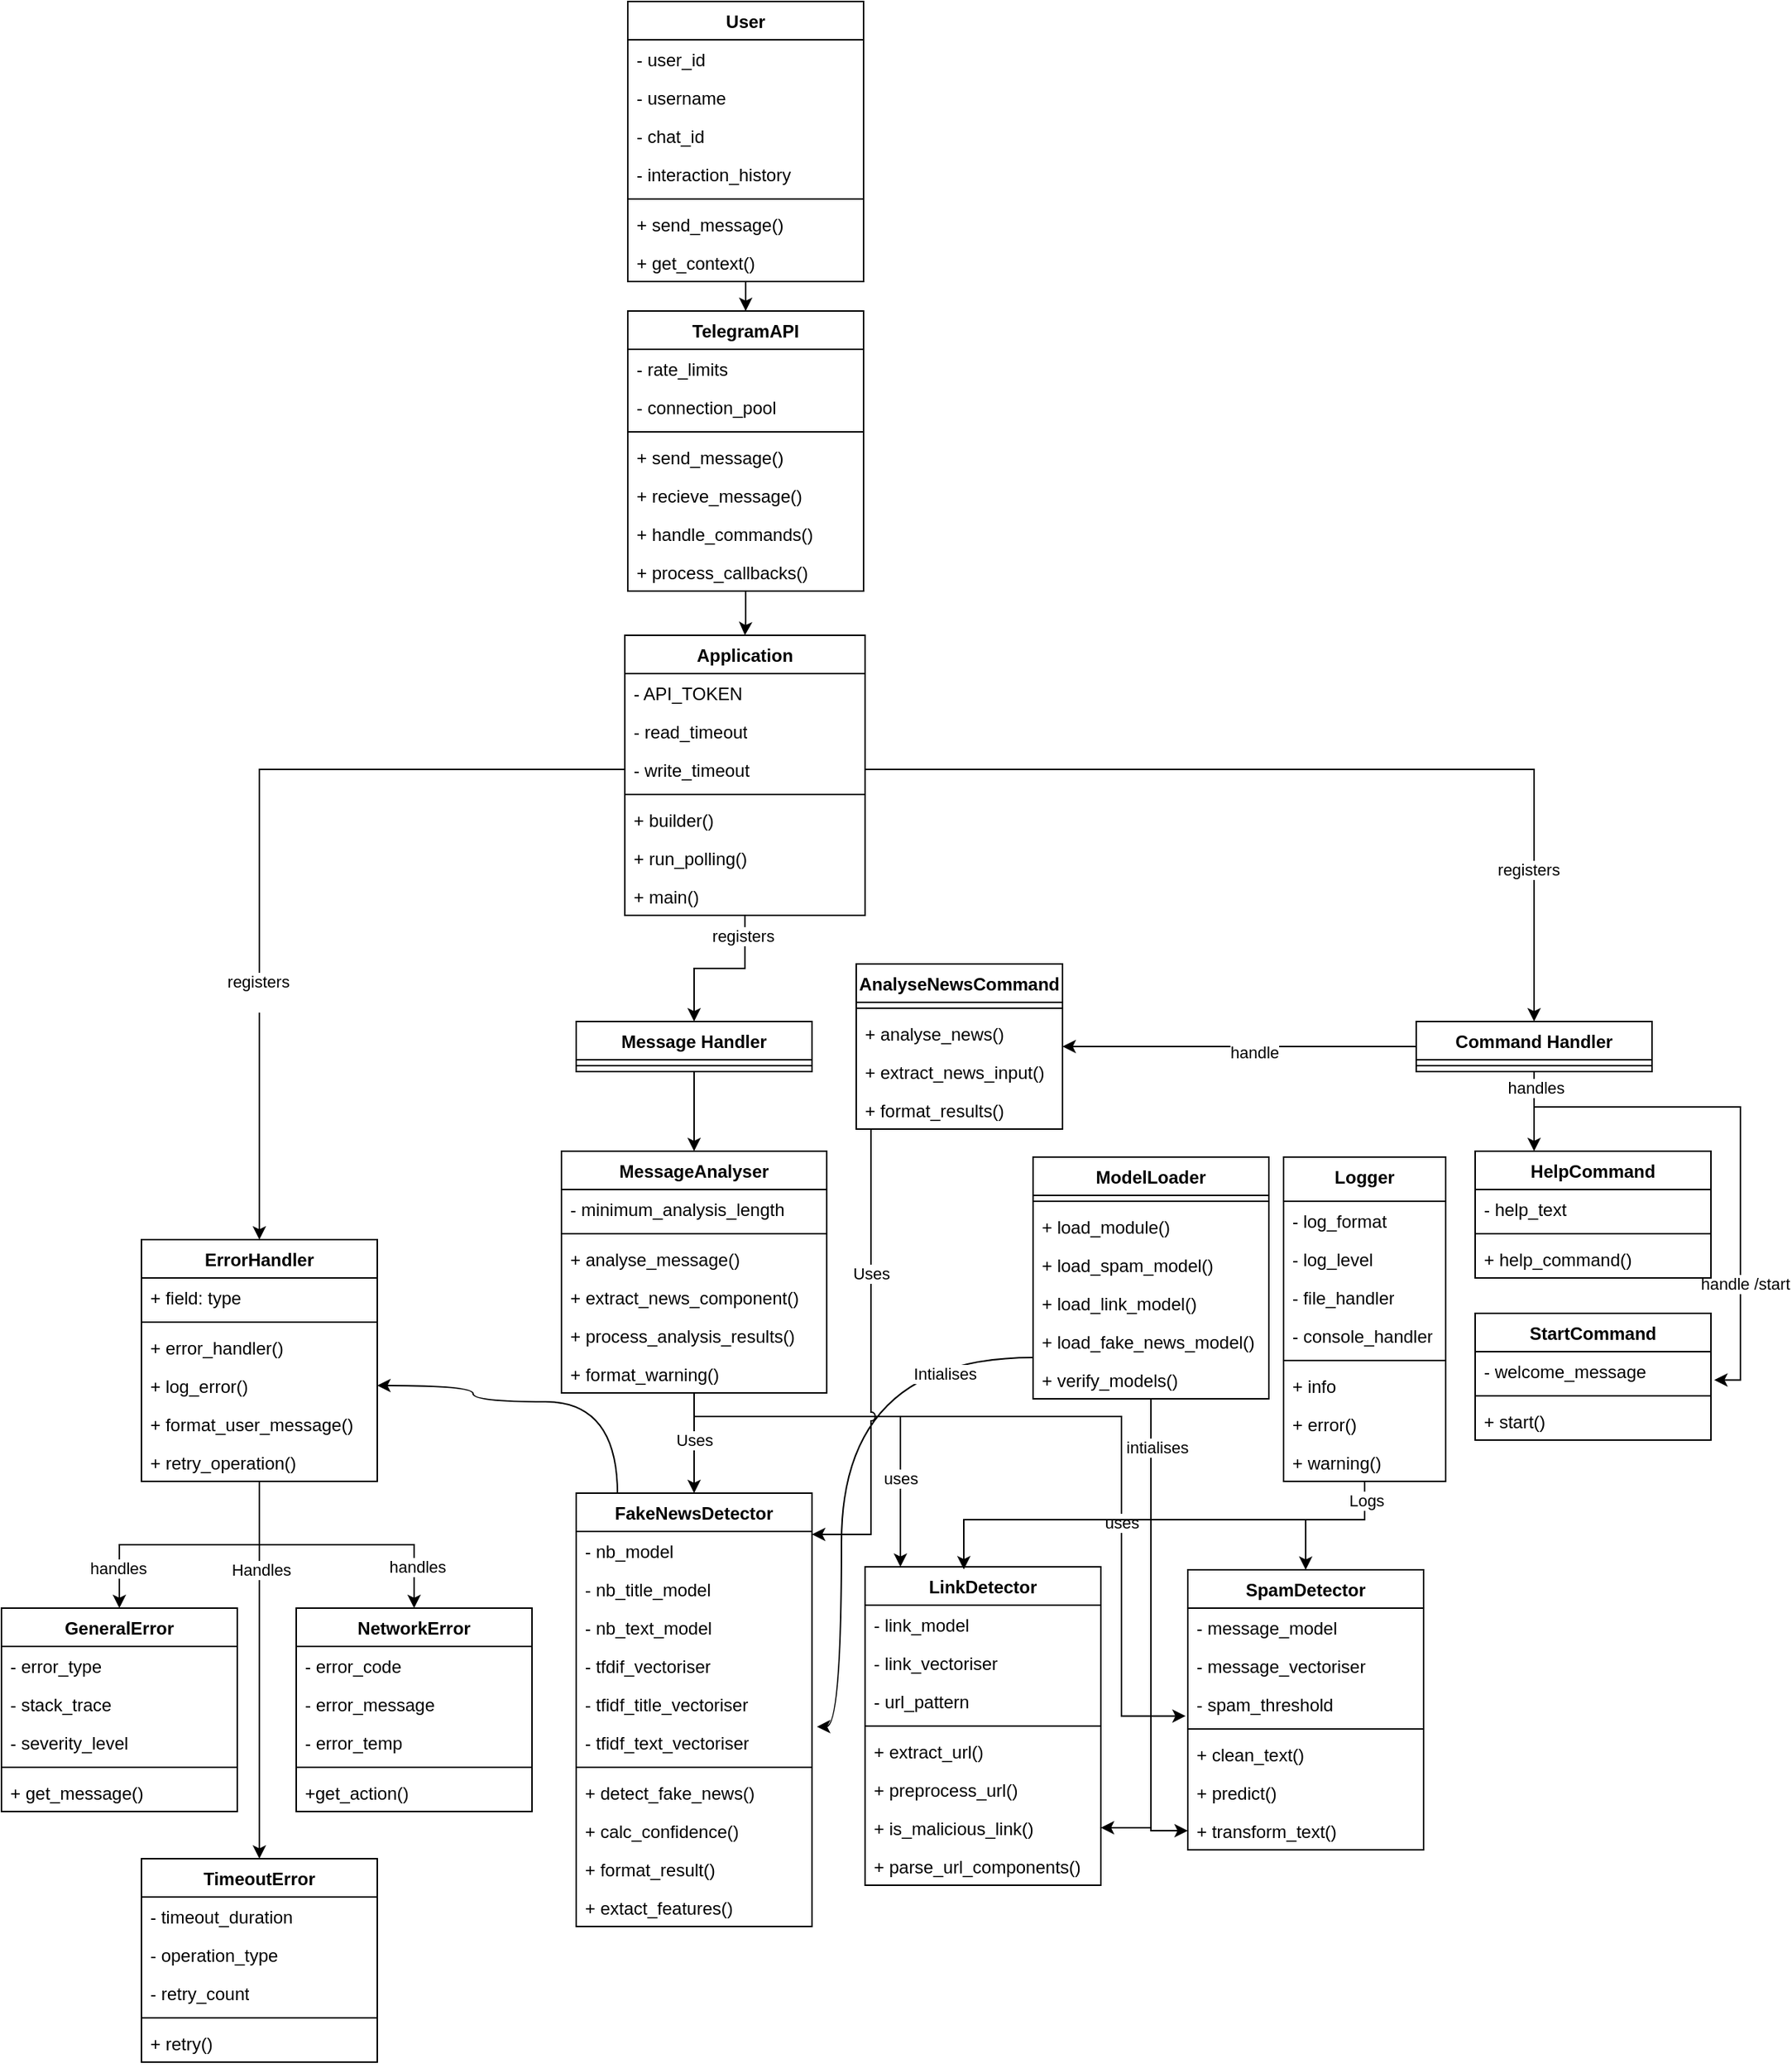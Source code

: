 <mxfile version="26.1.3">
  <diagram name="Page-1" id="osBgM3Fk8WmPxlj_4MqH">
    <mxGraphModel dx="1150" dy="4291" grid="1" gridSize="10" guides="1" tooltips="1" connect="1" arrows="1" fold="1" page="1" pageScale="1" pageWidth="850" pageHeight="1100" math="0" shadow="0">
      <root>
        <mxCell id="0" />
        <mxCell id="1" parent="0" />
        <mxCell id="eSQlUFnSGpez8h2_SLIj-147" style="edgeStyle=orthogonalEdgeStyle;rounded=0;orthogonalLoop=1;jettySize=auto;html=1;entryX=0.5;entryY=0;entryDx=0;entryDy=0;" parent="1" source="eSQlUFnSGpez8h2_SLIj-2" target="eSQlUFnSGpez8h2_SLIj-16" edge="1">
          <mxGeometry relative="1" as="geometry" />
        </mxCell>
        <mxCell id="eSQlUFnSGpez8h2_SLIj-2" value="User" style="swimlane;fontStyle=1;align=center;verticalAlign=top;childLayout=stackLayout;horizontal=1;startSize=26;horizontalStack=0;resizeParent=1;resizeParentMax=0;resizeLast=0;collapsible=1;marginBottom=0;whiteSpace=wrap;html=1;" parent="1" vertex="1">
          <mxGeometry x="1665" y="-380" width="160" height="190" as="geometry">
            <mxRectangle x="1710" y="-380" width="70" height="30" as="alternateBounds" />
          </mxGeometry>
        </mxCell>
        <mxCell id="eSQlUFnSGpez8h2_SLIj-6" value="&lt;div&gt;- user_id&lt;/div&gt;&lt;div&gt;&lt;br&gt;&lt;/div&gt;" style="text;strokeColor=none;fillColor=none;align=left;verticalAlign=top;spacingLeft=4;spacingRight=4;overflow=hidden;rotatable=0;points=[[0,0.5],[1,0.5]];portConstraint=eastwest;whiteSpace=wrap;html=1;" parent="eSQlUFnSGpez8h2_SLIj-2" vertex="1">
          <mxGeometry y="26" width="160" height="26" as="geometry" />
        </mxCell>
        <mxCell id="eSQlUFnSGpez8h2_SLIj-3" value="&lt;div&gt;- username&lt;/div&gt;&lt;div&gt;&lt;br&gt;&lt;/div&gt;" style="text;strokeColor=none;fillColor=none;align=left;verticalAlign=top;spacingLeft=4;spacingRight=4;overflow=hidden;rotatable=0;points=[[0,0.5],[1,0.5]];portConstraint=eastwest;whiteSpace=wrap;html=1;" parent="eSQlUFnSGpez8h2_SLIj-2" vertex="1">
          <mxGeometry y="52" width="160" height="26" as="geometry" />
        </mxCell>
        <mxCell id="eSQlUFnSGpez8h2_SLIj-15" value="- chat_id" style="text;strokeColor=none;fillColor=none;align=left;verticalAlign=top;spacingLeft=4;spacingRight=4;overflow=hidden;rotatable=0;points=[[0,0.5],[1,0.5]];portConstraint=eastwest;whiteSpace=wrap;html=1;" parent="eSQlUFnSGpez8h2_SLIj-2" vertex="1">
          <mxGeometry y="78" width="160" height="26" as="geometry" />
        </mxCell>
        <mxCell id="eSQlUFnSGpez8h2_SLIj-5" value="- interaction_history" style="text;strokeColor=none;fillColor=none;align=left;verticalAlign=top;spacingLeft=4;spacingRight=4;overflow=hidden;rotatable=0;points=[[0,0.5],[1,0.5]];portConstraint=eastwest;whiteSpace=wrap;html=1;" parent="eSQlUFnSGpez8h2_SLIj-2" vertex="1">
          <mxGeometry y="104" width="160" height="26" as="geometry" />
        </mxCell>
        <mxCell id="eSQlUFnSGpez8h2_SLIj-4" value="" style="line;strokeWidth=1;fillColor=none;align=left;verticalAlign=middle;spacingTop=-1;spacingLeft=3;spacingRight=3;rotatable=0;labelPosition=right;points=[];portConstraint=eastwest;strokeColor=inherit;" parent="eSQlUFnSGpez8h2_SLIj-2" vertex="1">
          <mxGeometry y="130" width="160" height="8" as="geometry" />
        </mxCell>
        <mxCell id="eSQlUFnSGpez8h2_SLIj-7" value="+ send_message()" style="text;strokeColor=none;fillColor=none;align=left;verticalAlign=top;spacingLeft=4;spacingRight=4;overflow=hidden;rotatable=0;points=[[0,0.5],[1,0.5]];portConstraint=eastwest;whiteSpace=wrap;html=1;" parent="eSQlUFnSGpez8h2_SLIj-2" vertex="1">
          <mxGeometry y="138" width="160" height="26" as="geometry" />
        </mxCell>
        <mxCell id="eSQlUFnSGpez8h2_SLIj-14" value="+ get_context()" style="text;strokeColor=none;fillColor=none;align=left;verticalAlign=top;spacingLeft=4;spacingRight=4;overflow=hidden;rotatable=0;points=[[0,0.5],[1,0.5]];portConstraint=eastwest;whiteSpace=wrap;html=1;" parent="eSQlUFnSGpez8h2_SLIj-2" vertex="1">
          <mxGeometry y="164" width="160" height="26" as="geometry" />
        </mxCell>
        <mxCell id="eSQlUFnSGpez8h2_SLIj-16" value="TelegramAPI" style="swimlane;fontStyle=1;align=center;verticalAlign=top;childLayout=stackLayout;horizontal=1;startSize=26;horizontalStack=0;resizeParent=1;resizeParentMax=0;resizeLast=0;collapsible=1;marginBottom=0;whiteSpace=wrap;html=1;" parent="1" vertex="1">
          <mxGeometry x="1665" y="-170" width="160" height="190" as="geometry">
            <mxRectangle x="1690" y="-80" width="110" height="30" as="alternateBounds" />
          </mxGeometry>
        </mxCell>
        <mxCell id="eSQlUFnSGpez8h2_SLIj-17" value="&lt;div&gt;- rate_limits&lt;/div&gt;&lt;div&gt;&lt;br&gt;&lt;/div&gt;" style="text;strokeColor=none;fillColor=none;align=left;verticalAlign=top;spacingLeft=4;spacingRight=4;overflow=hidden;rotatable=0;points=[[0,0.5],[1,0.5]];portConstraint=eastwest;whiteSpace=wrap;html=1;" parent="eSQlUFnSGpez8h2_SLIj-16" vertex="1">
          <mxGeometry y="26" width="160" height="26" as="geometry" />
        </mxCell>
        <mxCell id="eSQlUFnSGpez8h2_SLIj-20" value="- connection_pool" style="text;strokeColor=none;fillColor=none;align=left;verticalAlign=top;spacingLeft=4;spacingRight=4;overflow=hidden;rotatable=0;points=[[0,0.5],[1,0.5]];portConstraint=eastwest;whiteSpace=wrap;html=1;" parent="eSQlUFnSGpez8h2_SLIj-16" vertex="1">
          <mxGeometry y="52" width="160" height="26" as="geometry" />
        </mxCell>
        <mxCell id="eSQlUFnSGpez8h2_SLIj-18" value="" style="line;strokeWidth=1;fillColor=none;align=left;verticalAlign=middle;spacingTop=-1;spacingLeft=3;spacingRight=3;rotatable=0;labelPosition=right;points=[];portConstraint=eastwest;strokeColor=inherit;" parent="eSQlUFnSGpez8h2_SLIj-16" vertex="1">
          <mxGeometry y="78" width="160" height="8" as="geometry" />
        </mxCell>
        <mxCell id="eSQlUFnSGpez8h2_SLIj-19" value="+ send_message()" style="text;strokeColor=none;fillColor=none;align=left;verticalAlign=top;spacingLeft=4;spacingRight=4;overflow=hidden;rotatable=0;points=[[0,0.5],[1,0.5]];portConstraint=eastwest;whiteSpace=wrap;html=1;" parent="eSQlUFnSGpez8h2_SLIj-16" vertex="1">
          <mxGeometry y="86" width="160" height="26" as="geometry" />
        </mxCell>
        <mxCell id="eSQlUFnSGpez8h2_SLIj-22" value="+ recieve_message()" style="text;strokeColor=none;fillColor=none;align=left;verticalAlign=top;spacingLeft=4;spacingRight=4;overflow=hidden;rotatable=0;points=[[0,0.5],[1,0.5]];portConstraint=eastwest;whiteSpace=wrap;html=1;" parent="eSQlUFnSGpez8h2_SLIj-16" vertex="1">
          <mxGeometry y="112" width="160" height="26" as="geometry" />
        </mxCell>
        <mxCell id="eSQlUFnSGpez8h2_SLIj-23" value="+ handle_commands()" style="text;strokeColor=none;fillColor=none;align=left;verticalAlign=top;spacingLeft=4;spacingRight=4;overflow=hidden;rotatable=0;points=[[0,0.5],[1,0.5]];portConstraint=eastwest;whiteSpace=wrap;html=1;" parent="eSQlUFnSGpez8h2_SLIj-16" vertex="1">
          <mxGeometry y="138" width="160" height="26" as="geometry" />
        </mxCell>
        <mxCell id="eSQlUFnSGpez8h2_SLIj-24" value="&lt;div&gt;+ process_callbacks()&lt;/div&gt;&lt;div&gt;&lt;br&gt;&lt;/div&gt;" style="text;strokeColor=none;fillColor=none;align=left;verticalAlign=top;spacingLeft=4;spacingRight=4;overflow=hidden;rotatable=0;points=[[0,0.5],[1,0.5]];portConstraint=eastwest;whiteSpace=wrap;html=1;" parent="eSQlUFnSGpez8h2_SLIj-16" vertex="1">
          <mxGeometry y="164" width="160" height="26" as="geometry" />
        </mxCell>
        <mxCell id="j5R14EttCsQZe9CHdsFt-3" style="edgeStyle=orthogonalEdgeStyle;rounded=0;orthogonalLoop=1;jettySize=auto;html=1;entryX=0.5;entryY=0;entryDx=0;entryDy=0;" edge="1" parent="1" source="eSQlUFnSGpez8h2_SLIj-26" target="eSQlUFnSGpez8h2_SLIj-36">
          <mxGeometry relative="1" as="geometry" />
        </mxCell>
        <mxCell id="j5R14EttCsQZe9CHdsFt-51" value="&lt;div&gt;registers&lt;/div&gt;" style="edgeLabel;html=1;align=center;verticalAlign=middle;resizable=0;points=[];" vertex="1" connectable="0" parent="j5R14EttCsQZe9CHdsFt-3">
          <mxGeometry x="-0.747" y="-2" relative="1" as="geometry">
            <mxPoint as="offset" />
          </mxGeometry>
        </mxCell>
        <mxCell id="eSQlUFnSGpez8h2_SLIj-26" value="Application" style="swimlane;fontStyle=1;align=center;verticalAlign=top;childLayout=stackLayout;horizontal=1;startSize=26;horizontalStack=0;resizeParent=1;resizeParentMax=0;resizeLast=0;collapsible=1;marginBottom=0;whiteSpace=wrap;html=1;" parent="1" vertex="1">
          <mxGeometry x="1663" y="50" width="163" height="190" as="geometry">
            <mxRectangle x="1700" y="30" width="100" height="30" as="alternateBounds" />
          </mxGeometry>
        </mxCell>
        <mxCell id="eSQlUFnSGpez8h2_SLIj-27" value="- API_TOKEN" style="text;strokeColor=none;fillColor=none;align=left;verticalAlign=top;spacingLeft=4;spacingRight=4;overflow=hidden;rotatable=0;points=[[0,0.5],[1,0.5]];portConstraint=eastwest;whiteSpace=wrap;html=1;" parent="eSQlUFnSGpez8h2_SLIj-26" vertex="1">
          <mxGeometry y="26" width="163" height="26" as="geometry" />
        </mxCell>
        <mxCell id="eSQlUFnSGpez8h2_SLIj-35" value="- read_timeout" style="text;strokeColor=none;fillColor=none;align=left;verticalAlign=top;spacingLeft=4;spacingRight=4;overflow=hidden;rotatable=0;points=[[0,0.5],[1,0.5]];portConstraint=eastwest;whiteSpace=wrap;html=1;" parent="eSQlUFnSGpez8h2_SLIj-26" vertex="1">
          <mxGeometry y="52" width="163" height="26" as="geometry" />
        </mxCell>
        <mxCell id="eSQlUFnSGpez8h2_SLIj-34" value="- write_timeout" style="text;strokeColor=none;fillColor=none;align=left;verticalAlign=top;spacingLeft=4;spacingRight=4;overflow=hidden;rotatable=0;points=[[0,0.5],[1,0.5]];portConstraint=eastwest;whiteSpace=wrap;html=1;" parent="eSQlUFnSGpez8h2_SLIj-26" vertex="1">
          <mxGeometry y="78" width="163" height="26" as="geometry" />
        </mxCell>
        <mxCell id="eSQlUFnSGpez8h2_SLIj-28" value="" style="line;strokeWidth=1;fillColor=none;align=left;verticalAlign=middle;spacingTop=-1;spacingLeft=3;spacingRight=3;rotatable=0;labelPosition=right;points=[];portConstraint=eastwest;strokeColor=inherit;" parent="eSQlUFnSGpez8h2_SLIj-26" vertex="1">
          <mxGeometry y="104" width="163" height="8" as="geometry" />
        </mxCell>
        <mxCell id="eSQlUFnSGpez8h2_SLIj-29" value="+ builder()" style="text;strokeColor=none;fillColor=none;align=left;verticalAlign=top;spacingLeft=4;spacingRight=4;overflow=hidden;rotatable=0;points=[[0,0.5],[1,0.5]];portConstraint=eastwest;whiteSpace=wrap;html=1;" parent="eSQlUFnSGpez8h2_SLIj-26" vertex="1">
          <mxGeometry y="112" width="163" height="26" as="geometry" />
        </mxCell>
        <mxCell id="eSQlUFnSGpez8h2_SLIj-30" value="+ run_polling()" style="text;strokeColor=none;fillColor=none;align=left;verticalAlign=top;spacingLeft=4;spacingRight=4;overflow=hidden;rotatable=0;points=[[0,0.5],[1,0.5]];portConstraint=eastwest;whiteSpace=wrap;html=1;" parent="eSQlUFnSGpez8h2_SLIj-26" vertex="1">
          <mxGeometry y="138" width="163" height="26" as="geometry" />
        </mxCell>
        <mxCell id="eSQlUFnSGpez8h2_SLIj-33" value="+ main()" style="text;strokeColor=none;fillColor=none;align=left;verticalAlign=top;spacingLeft=4;spacingRight=4;overflow=hidden;rotatable=0;points=[[0,0.5],[1,0.5]];portConstraint=eastwest;whiteSpace=wrap;html=1;" parent="eSQlUFnSGpez8h2_SLIj-26" vertex="1">
          <mxGeometry y="164" width="163" height="26" as="geometry" />
        </mxCell>
        <mxCell id="j5R14EttCsQZe9CHdsFt-9" style="edgeStyle=orthogonalEdgeStyle;rounded=0;orthogonalLoop=1;jettySize=auto;html=1;entryX=0.5;entryY=0;entryDx=0;entryDy=0;" edge="1" parent="1" source="eSQlUFnSGpez8h2_SLIj-36" target="eSQlUFnSGpez8h2_SLIj-42">
          <mxGeometry relative="1" as="geometry" />
        </mxCell>
        <mxCell id="eSQlUFnSGpez8h2_SLIj-36" value="Message Handler" style="swimlane;fontStyle=1;align=center;verticalAlign=top;childLayout=stackLayout;horizontal=1;startSize=26;horizontalStack=0;resizeParent=1;resizeParentMax=0;resizeLast=0;collapsible=1;marginBottom=0;whiteSpace=wrap;html=1;" parent="1" vertex="1">
          <mxGeometry x="1630" y="312" width="160" height="34" as="geometry" />
        </mxCell>
        <mxCell id="eSQlUFnSGpez8h2_SLIj-38" value="" style="line;strokeWidth=1;fillColor=none;align=left;verticalAlign=middle;spacingTop=-1;spacingLeft=3;spacingRight=3;rotatable=0;labelPosition=right;points=[];portConstraint=eastwest;strokeColor=inherit;" parent="eSQlUFnSGpez8h2_SLIj-36" vertex="1">
          <mxGeometry y="26" width="160" height="8" as="geometry" />
        </mxCell>
        <mxCell id="j5R14EttCsQZe9CHdsFt-11" style="edgeStyle=orthogonalEdgeStyle;rounded=0;orthogonalLoop=1;jettySize=auto;html=1;" edge="1" parent="1" source="eSQlUFnSGpez8h2_SLIj-40" target="eSQlUFnSGpez8h2_SLIj-55">
          <mxGeometry relative="1" as="geometry">
            <Array as="points">
              <mxPoint x="2280" y="390" />
              <mxPoint x="2280" y="390" />
            </Array>
          </mxGeometry>
        </mxCell>
        <mxCell id="j5R14EttCsQZe9CHdsFt-12" style="edgeStyle=orthogonalEdgeStyle;rounded=0;orthogonalLoop=1;jettySize=auto;html=1;entryX=1.014;entryY=0.738;entryDx=0;entryDy=0;entryPerimeter=0;" edge="1" parent="1" source="eSQlUFnSGpez8h2_SLIj-40" target="eSQlUFnSGpez8h2_SLIj-78">
          <mxGeometry relative="1" as="geometry">
            <Array as="points">
              <mxPoint x="2280" y="370" />
              <mxPoint x="2420" y="370" />
              <mxPoint x="2420" y="555" />
            </Array>
          </mxGeometry>
        </mxCell>
        <mxCell id="j5R14EttCsQZe9CHdsFt-56" value="handle /start" style="edgeLabel;html=1;align=center;verticalAlign=middle;resizable=0;points=[];" vertex="1" connectable="0" parent="j5R14EttCsQZe9CHdsFt-12">
          <mxGeometry x="0.547" y="3" relative="1" as="geometry">
            <mxPoint as="offset" />
          </mxGeometry>
        </mxCell>
        <mxCell id="j5R14EttCsQZe9CHdsFt-60" value="handles" style="edgeLabel;html=1;align=center;verticalAlign=middle;resizable=0;points=[];" vertex="1" connectable="0" parent="j5R14EttCsQZe9CHdsFt-12">
          <mxGeometry x="-0.944" y="1" relative="1" as="geometry">
            <mxPoint as="offset" />
          </mxGeometry>
        </mxCell>
        <mxCell id="j5R14EttCsQZe9CHdsFt-24" style="edgeStyle=orthogonalEdgeStyle;rounded=0;orthogonalLoop=1;jettySize=auto;html=1;entryX=1;entryY=0.5;entryDx=0;entryDy=0;" edge="1" parent="1" source="eSQlUFnSGpez8h2_SLIj-40" target="eSQlUFnSGpez8h2_SLIj-49">
          <mxGeometry relative="1" as="geometry" />
        </mxCell>
        <mxCell id="j5R14EttCsQZe9CHdsFt-54" value="handle" style="edgeLabel;html=1;align=center;verticalAlign=middle;resizable=0;points=[];" vertex="1" connectable="0" parent="j5R14EttCsQZe9CHdsFt-24">
          <mxGeometry x="-0.082" y="4" relative="1" as="geometry">
            <mxPoint as="offset" />
          </mxGeometry>
        </mxCell>
        <mxCell id="eSQlUFnSGpez8h2_SLIj-40" value="Command Handler" style="swimlane;fontStyle=1;align=center;verticalAlign=top;childLayout=stackLayout;horizontal=1;startSize=26;horizontalStack=0;resizeParent=1;resizeParentMax=0;resizeLast=0;collapsible=1;marginBottom=0;whiteSpace=wrap;html=1;" parent="1" vertex="1">
          <mxGeometry x="2200" y="312" width="160" height="34" as="geometry" />
        </mxCell>
        <mxCell id="eSQlUFnSGpez8h2_SLIj-41" value="" style="line;strokeWidth=1;fillColor=none;align=left;verticalAlign=middle;spacingTop=-1;spacingLeft=3;spacingRight=3;rotatable=0;labelPosition=right;points=[];portConstraint=eastwest;strokeColor=inherit;" parent="eSQlUFnSGpez8h2_SLIj-40" vertex="1">
          <mxGeometry y="26" width="160" height="8" as="geometry" />
        </mxCell>
        <mxCell id="j5R14EttCsQZe9CHdsFt-27" style="edgeStyle=orthogonalEdgeStyle;rounded=0;orthogonalLoop=1;jettySize=auto;html=1;entryX=0.5;entryY=0;entryDx=0;entryDy=0;" edge="1" parent="1" source="eSQlUFnSGpez8h2_SLIj-42" target="eSQlUFnSGpez8h2_SLIj-88">
          <mxGeometry relative="1" as="geometry" />
        </mxCell>
        <mxCell id="j5R14EttCsQZe9CHdsFt-44" value="Uses" style="edgeLabel;html=1;align=center;verticalAlign=middle;resizable=0;points=[];" vertex="1" connectable="0" parent="j5R14EttCsQZe9CHdsFt-27">
          <mxGeometry x="-0.06" relative="1" as="geometry">
            <mxPoint as="offset" />
          </mxGeometry>
        </mxCell>
        <mxCell id="j5R14EttCsQZe9CHdsFt-40" style="edgeStyle=orthogonalEdgeStyle;rounded=0;orthogonalLoop=1;jettySize=auto;html=1;" edge="1" parent="1" source="eSQlUFnSGpez8h2_SLIj-42" target="eSQlUFnSGpez8h2_SLIj-100">
          <mxGeometry relative="1" as="geometry">
            <Array as="points">
              <mxPoint x="1710" y="580" />
              <mxPoint x="1850" y="580" />
            </Array>
          </mxGeometry>
        </mxCell>
        <mxCell id="j5R14EttCsQZe9CHdsFt-45" value="uses" style="edgeLabel;html=1;align=center;verticalAlign=middle;resizable=0;points=[];" vertex="1" connectable="0" parent="j5R14EttCsQZe9CHdsFt-40">
          <mxGeometry x="0.534" relative="1" as="geometry">
            <mxPoint as="offset" />
          </mxGeometry>
        </mxCell>
        <mxCell id="eSQlUFnSGpez8h2_SLIj-42" value="MessageAnalyser" style="swimlane;fontStyle=1;align=center;verticalAlign=top;childLayout=stackLayout;horizontal=1;startSize=26;horizontalStack=0;resizeParent=1;resizeParentMax=0;resizeLast=0;collapsible=1;marginBottom=0;whiteSpace=wrap;html=1;" parent="1" vertex="1">
          <mxGeometry x="1620" y="400" width="180" height="164" as="geometry">
            <mxRectangle x="1640" y="400" width="140" height="30" as="alternateBounds" />
          </mxGeometry>
        </mxCell>
        <mxCell id="eSQlUFnSGpez8h2_SLIj-43" value="- minimum_analysis_length" style="text;strokeColor=none;fillColor=none;align=left;verticalAlign=top;spacingLeft=4;spacingRight=4;overflow=hidden;rotatable=0;points=[[0,0.5],[1,0.5]];portConstraint=eastwest;whiteSpace=wrap;html=1;" parent="eSQlUFnSGpez8h2_SLIj-42" vertex="1">
          <mxGeometry y="26" width="180" height="26" as="geometry" />
        </mxCell>
        <mxCell id="eSQlUFnSGpez8h2_SLIj-44" value="" style="line;strokeWidth=1;fillColor=none;align=left;verticalAlign=middle;spacingTop=-1;spacingLeft=3;spacingRight=3;rotatable=0;labelPosition=right;points=[];portConstraint=eastwest;strokeColor=inherit;" parent="eSQlUFnSGpez8h2_SLIj-42" vertex="1">
          <mxGeometry y="52" width="180" height="8" as="geometry" />
        </mxCell>
        <mxCell id="eSQlUFnSGpez8h2_SLIj-45" value="+ analyse_message()" style="text;strokeColor=none;fillColor=none;align=left;verticalAlign=top;spacingLeft=4;spacingRight=4;overflow=hidden;rotatable=0;points=[[0,0.5],[1,0.5]];portConstraint=eastwest;whiteSpace=wrap;html=1;" parent="eSQlUFnSGpez8h2_SLIj-42" vertex="1">
          <mxGeometry y="60" width="180" height="26" as="geometry" />
        </mxCell>
        <mxCell id="eSQlUFnSGpez8h2_SLIj-46" value="+ extract_news_component()" style="text;strokeColor=none;fillColor=none;align=left;verticalAlign=top;spacingLeft=4;spacingRight=4;overflow=hidden;rotatable=0;points=[[0,0.5],[1,0.5]];portConstraint=eastwest;whiteSpace=wrap;html=1;" parent="eSQlUFnSGpez8h2_SLIj-42" vertex="1">
          <mxGeometry y="86" width="180" height="26" as="geometry" />
        </mxCell>
        <mxCell id="eSQlUFnSGpez8h2_SLIj-47" value="+ process_analysis_results()" style="text;strokeColor=none;fillColor=none;align=left;verticalAlign=top;spacingLeft=4;spacingRight=4;overflow=hidden;rotatable=0;points=[[0,0.5],[1,0.5]];portConstraint=eastwest;whiteSpace=wrap;html=1;" parent="eSQlUFnSGpez8h2_SLIj-42" vertex="1">
          <mxGeometry y="112" width="180" height="26" as="geometry" />
        </mxCell>
        <mxCell id="eSQlUFnSGpez8h2_SLIj-48" value="+ format_warning()" style="text;strokeColor=none;fillColor=none;align=left;verticalAlign=top;spacingLeft=4;spacingRight=4;overflow=hidden;rotatable=0;points=[[0,0.5],[1,0.5]];portConstraint=eastwest;whiteSpace=wrap;html=1;" parent="eSQlUFnSGpez8h2_SLIj-42" vertex="1">
          <mxGeometry y="138" width="180" height="26" as="geometry" />
        </mxCell>
        <mxCell id="eSQlUFnSGpez8h2_SLIj-49" value="AnalyseNewsCommand" style="swimlane;fontStyle=1;align=center;verticalAlign=top;childLayout=stackLayout;horizontal=1;startSize=26;horizontalStack=0;resizeParent=1;resizeParentMax=0;resizeLast=0;collapsible=1;marginBottom=0;whiteSpace=wrap;html=1;" parent="1" vertex="1">
          <mxGeometry x="1820" y="273" width="140" height="112" as="geometry">
            <mxRectangle x="2393" y="20" width="170" height="30" as="alternateBounds" />
          </mxGeometry>
        </mxCell>
        <mxCell id="eSQlUFnSGpez8h2_SLIj-51" value="" style="line;strokeWidth=1;fillColor=none;align=left;verticalAlign=middle;spacingTop=-1;spacingLeft=3;spacingRight=3;rotatable=0;labelPosition=right;points=[];portConstraint=eastwest;strokeColor=inherit;" parent="eSQlUFnSGpez8h2_SLIj-49" vertex="1">
          <mxGeometry y="26" width="140" height="8" as="geometry" />
        </mxCell>
        <mxCell id="eSQlUFnSGpez8h2_SLIj-52" value="+ analyse_news()" style="text;strokeColor=none;fillColor=none;align=left;verticalAlign=top;spacingLeft=4;spacingRight=4;overflow=hidden;rotatable=0;points=[[0,0.5],[1,0.5]];portConstraint=eastwest;whiteSpace=wrap;html=1;" parent="eSQlUFnSGpez8h2_SLIj-49" vertex="1">
          <mxGeometry y="34" width="140" height="26" as="geometry" />
        </mxCell>
        <mxCell id="eSQlUFnSGpez8h2_SLIj-53" value="+ extract_news_input()" style="text;strokeColor=none;fillColor=none;align=left;verticalAlign=top;spacingLeft=4;spacingRight=4;overflow=hidden;rotatable=0;points=[[0,0.5],[1,0.5]];portConstraint=eastwest;whiteSpace=wrap;html=1;" parent="eSQlUFnSGpez8h2_SLIj-49" vertex="1">
          <mxGeometry y="60" width="140" height="26" as="geometry" />
        </mxCell>
        <mxCell id="eSQlUFnSGpez8h2_SLIj-54" value="+ format_results()" style="text;strokeColor=none;fillColor=none;align=left;verticalAlign=top;spacingLeft=4;spacingRight=4;overflow=hidden;rotatable=0;points=[[0,0.5],[1,0.5]];portConstraint=eastwest;whiteSpace=wrap;html=1;" parent="eSQlUFnSGpez8h2_SLIj-49" vertex="1">
          <mxGeometry y="86" width="140" height="26" as="geometry" />
        </mxCell>
        <mxCell id="eSQlUFnSGpez8h2_SLIj-55" value="HelpCommand" style="swimlane;fontStyle=1;align=center;verticalAlign=top;childLayout=stackLayout;horizontal=1;startSize=26;horizontalStack=0;resizeParent=1;resizeParentMax=0;resizeLast=0;collapsible=1;marginBottom=0;whiteSpace=wrap;html=1;" parent="1" vertex="1">
          <mxGeometry x="2240" y="400" width="160" height="86" as="geometry">
            <mxRectangle x="1860" y="410" width="120" height="30" as="alternateBounds" />
          </mxGeometry>
        </mxCell>
        <mxCell id="eSQlUFnSGpez8h2_SLIj-56" value="- help_text" style="text;strokeColor=none;fillColor=none;align=left;verticalAlign=top;spacingLeft=4;spacingRight=4;overflow=hidden;rotatable=0;points=[[0,0.5],[1,0.5]];portConstraint=eastwest;whiteSpace=wrap;html=1;" parent="eSQlUFnSGpez8h2_SLIj-55" vertex="1">
          <mxGeometry y="26" width="160" height="26" as="geometry" />
        </mxCell>
        <mxCell id="eSQlUFnSGpez8h2_SLIj-57" value="" style="line;strokeWidth=1;fillColor=none;align=left;verticalAlign=middle;spacingTop=-1;spacingLeft=3;spacingRight=3;rotatable=0;labelPosition=right;points=[];portConstraint=eastwest;strokeColor=inherit;" parent="eSQlUFnSGpez8h2_SLIj-55" vertex="1">
          <mxGeometry y="52" width="160" height="8" as="geometry" />
        </mxCell>
        <mxCell id="eSQlUFnSGpez8h2_SLIj-58" value="+ help_command()" style="text;strokeColor=none;fillColor=none;align=left;verticalAlign=top;spacingLeft=4;spacingRight=4;overflow=hidden;rotatable=0;points=[[0,0.5],[1,0.5]];portConstraint=eastwest;whiteSpace=wrap;html=1;" parent="eSQlUFnSGpez8h2_SLIj-55" vertex="1">
          <mxGeometry y="60" width="160" height="26" as="geometry" />
        </mxCell>
        <mxCell id="j5R14EttCsQZe9CHdsFt-23" style="edgeStyle=orthogonalEdgeStyle;rounded=0;orthogonalLoop=1;jettySize=auto;html=1;entryX=0.5;entryY=0;entryDx=0;entryDy=0;" edge="1" parent="1" source="eSQlUFnSGpez8h2_SLIj-59" target="eSQlUFnSGpez8h2_SLIj-109">
          <mxGeometry relative="1" as="geometry">
            <Array as="points">
              <mxPoint x="2165" y="650" />
              <mxPoint x="2125" y="650" />
            </Array>
          </mxGeometry>
        </mxCell>
        <mxCell id="eSQlUFnSGpez8h2_SLIj-59" value="Logger" style="swimlane;fontStyle=1;align=center;verticalAlign=top;childLayout=stackLayout;horizontal=1;startSize=30;horizontalStack=0;resizeParent=1;resizeParentMax=0;resizeLast=0;collapsible=1;marginBottom=0;whiteSpace=wrap;html=1;" parent="1" vertex="1">
          <mxGeometry x="2110" y="404" width="110" height="220" as="geometry">
            <mxRectangle x="2000" y="320" width="80" height="30" as="alternateBounds" />
          </mxGeometry>
        </mxCell>
        <mxCell id="eSQlUFnSGpez8h2_SLIj-60" value="- log_format" style="text;strokeColor=none;fillColor=none;align=left;verticalAlign=top;spacingLeft=4;spacingRight=4;overflow=hidden;rotatable=0;points=[[0,0.5],[1,0.5]];portConstraint=eastwest;whiteSpace=wrap;html=1;" parent="eSQlUFnSGpez8h2_SLIj-59" vertex="1">
          <mxGeometry y="30" width="110" height="26" as="geometry" />
        </mxCell>
        <mxCell id="eSQlUFnSGpez8h2_SLIj-63" value="- log_level" style="text;strokeColor=none;fillColor=none;align=left;verticalAlign=top;spacingLeft=4;spacingRight=4;overflow=hidden;rotatable=0;points=[[0,0.5],[1,0.5]];portConstraint=eastwest;whiteSpace=wrap;html=1;" parent="eSQlUFnSGpez8h2_SLIj-59" vertex="1">
          <mxGeometry y="56" width="110" height="26" as="geometry" />
        </mxCell>
        <mxCell id="eSQlUFnSGpez8h2_SLIj-64" value="&lt;div&gt;- file_handler&lt;/div&gt;&lt;div&gt;&lt;br&gt;&lt;/div&gt;" style="text;strokeColor=none;fillColor=none;align=left;verticalAlign=top;spacingLeft=4;spacingRight=4;overflow=hidden;rotatable=0;points=[[0,0.5],[1,0.5]];portConstraint=eastwest;whiteSpace=wrap;html=1;" parent="eSQlUFnSGpez8h2_SLIj-59" vertex="1">
          <mxGeometry y="82" width="110" height="26" as="geometry" />
        </mxCell>
        <mxCell id="eSQlUFnSGpez8h2_SLIj-65" value="- console_handler" style="text;strokeColor=none;fillColor=none;align=left;verticalAlign=top;spacingLeft=4;spacingRight=4;overflow=hidden;rotatable=0;points=[[0,0.5],[1,0.5]];portConstraint=eastwest;whiteSpace=wrap;html=1;" parent="eSQlUFnSGpez8h2_SLIj-59" vertex="1">
          <mxGeometry y="108" width="110" height="26" as="geometry" />
        </mxCell>
        <mxCell id="eSQlUFnSGpez8h2_SLIj-61" value="" style="line;strokeWidth=1;fillColor=none;align=left;verticalAlign=middle;spacingTop=-1;spacingLeft=3;spacingRight=3;rotatable=0;labelPosition=right;points=[];portConstraint=eastwest;strokeColor=inherit;" parent="eSQlUFnSGpez8h2_SLIj-59" vertex="1">
          <mxGeometry y="134" width="110" height="8" as="geometry" />
        </mxCell>
        <mxCell id="eSQlUFnSGpez8h2_SLIj-62" value="+ info" style="text;strokeColor=none;fillColor=none;align=left;verticalAlign=top;spacingLeft=4;spacingRight=4;overflow=hidden;rotatable=0;points=[[0,0.5],[1,0.5]];portConstraint=eastwest;whiteSpace=wrap;html=1;" parent="eSQlUFnSGpez8h2_SLIj-59" vertex="1">
          <mxGeometry y="142" width="110" height="26" as="geometry" />
        </mxCell>
        <mxCell id="eSQlUFnSGpez8h2_SLIj-66" value="+ error()" style="text;strokeColor=none;fillColor=none;align=left;verticalAlign=top;spacingLeft=4;spacingRight=4;overflow=hidden;rotatable=0;points=[[0,0.5],[1,0.5]];portConstraint=eastwest;whiteSpace=wrap;html=1;" parent="eSQlUFnSGpez8h2_SLIj-59" vertex="1">
          <mxGeometry y="168" width="110" height="26" as="geometry" />
        </mxCell>
        <mxCell id="eSQlUFnSGpez8h2_SLIj-67" value="+ warning()" style="text;strokeColor=none;fillColor=none;align=left;verticalAlign=top;spacingLeft=4;spacingRight=4;overflow=hidden;rotatable=0;points=[[0,0.5],[1,0.5]];portConstraint=eastwest;whiteSpace=wrap;html=1;" parent="eSQlUFnSGpez8h2_SLIj-59" vertex="1">
          <mxGeometry y="194" width="110" height="26" as="geometry" />
        </mxCell>
        <mxCell id="j5R14EttCsQZe9CHdsFt-47" style="edgeStyle=orthogonalEdgeStyle;rounded=0;orthogonalLoop=1;jettySize=auto;html=1;entryX=1;entryY=0.5;entryDx=0;entryDy=0;" edge="1" parent="1" source="eSQlUFnSGpez8h2_SLIj-68" target="eSQlUFnSGpez8h2_SLIj-107">
          <mxGeometry relative="1" as="geometry" />
        </mxCell>
        <mxCell id="j5R14EttCsQZe9CHdsFt-48" style="edgeStyle=orthogonalEdgeStyle;rounded=0;orthogonalLoop=1;jettySize=auto;html=1;entryX=0;entryY=0.5;entryDx=0;entryDy=0;" edge="1" parent="1" source="eSQlUFnSGpez8h2_SLIj-68" target="eSQlUFnSGpez8h2_SLIj-116">
          <mxGeometry relative="1" as="geometry" />
        </mxCell>
        <mxCell id="j5R14EttCsQZe9CHdsFt-49" value="&lt;div&gt;intialises&lt;/div&gt;" style="edgeLabel;html=1;align=center;verticalAlign=middle;resizable=0;points=[];" vertex="1" connectable="0" parent="j5R14EttCsQZe9CHdsFt-48">
          <mxGeometry x="-0.791" y="4" relative="1" as="geometry">
            <mxPoint as="offset" />
          </mxGeometry>
        </mxCell>
        <mxCell id="eSQlUFnSGpez8h2_SLIj-68" value="ModelLoader" style="swimlane;fontStyle=1;align=center;verticalAlign=top;childLayout=stackLayout;horizontal=1;startSize=26;horizontalStack=0;resizeParent=1;resizeParentMax=0;resizeLast=0;collapsible=1;marginBottom=0;whiteSpace=wrap;html=1;" parent="1" vertex="1">
          <mxGeometry x="1940" y="404" width="160" height="164" as="geometry">
            <mxRectangle x="1860" y="390" width="110" height="30" as="alternateBounds" />
          </mxGeometry>
        </mxCell>
        <mxCell id="eSQlUFnSGpez8h2_SLIj-70" value="" style="line;strokeWidth=1;fillColor=none;align=left;verticalAlign=middle;spacingTop=-1;spacingLeft=3;spacingRight=3;rotatable=0;labelPosition=right;points=[];portConstraint=eastwest;strokeColor=inherit;" parent="eSQlUFnSGpez8h2_SLIj-68" vertex="1">
          <mxGeometry y="26" width="160" height="8" as="geometry" />
        </mxCell>
        <mxCell id="eSQlUFnSGpez8h2_SLIj-71" value="+ load_module()" style="text;strokeColor=none;fillColor=none;align=left;verticalAlign=top;spacingLeft=4;spacingRight=4;overflow=hidden;rotatable=0;points=[[0,0.5],[1,0.5]];portConstraint=eastwest;whiteSpace=wrap;html=1;" parent="eSQlUFnSGpez8h2_SLIj-68" vertex="1">
          <mxGeometry y="34" width="160" height="26" as="geometry" />
        </mxCell>
        <mxCell id="eSQlUFnSGpez8h2_SLIj-73" value="+ load_spam_model()" style="text;strokeColor=none;fillColor=none;align=left;verticalAlign=top;spacingLeft=4;spacingRight=4;overflow=hidden;rotatable=0;points=[[0,0.5],[1,0.5]];portConstraint=eastwest;whiteSpace=wrap;html=1;" parent="eSQlUFnSGpez8h2_SLIj-68" vertex="1">
          <mxGeometry y="60" width="160" height="26" as="geometry" />
        </mxCell>
        <mxCell id="eSQlUFnSGpez8h2_SLIj-74" value="+ load_link_model()" style="text;strokeColor=none;fillColor=none;align=left;verticalAlign=top;spacingLeft=4;spacingRight=4;overflow=hidden;rotatable=0;points=[[0,0.5],[1,0.5]];portConstraint=eastwest;whiteSpace=wrap;html=1;" parent="eSQlUFnSGpez8h2_SLIj-68" vertex="1">
          <mxGeometry y="86" width="160" height="26" as="geometry" />
        </mxCell>
        <mxCell id="eSQlUFnSGpez8h2_SLIj-75" value="+ load_fake_news_model()" style="text;strokeColor=none;fillColor=none;align=left;verticalAlign=top;spacingLeft=4;spacingRight=4;overflow=hidden;rotatable=0;points=[[0,0.5],[1,0.5]];portConstraint=eastwest;whiteSpace=wrap;html=1;" parent="eSQlUFnSGpez8h2_SLIj-68" vertex="1">
          <mxGeometry y="112" width="160" height="26" as="geometry" />
        </mxCell>
        <mxCell id="eSQlUFnSGpez8h2_SLIj-76" value="+ verify_models()" style="text;strokeColor=none;fillColor=none;align=left;verticalAlign=top;spacingLeft=4;spacingRight=4;overflow=hidden;rotatable=0;points=[[0,0.5],[1,0.5]];portConstraint=eastwest;whiteSpace=wrap;html=1;" parent="eSQlUFnSGpez8h2_SLIj-68" vertex="1">
          <mxGeometry y="138" width="160" height="26" as="geometry" />
        </mxCell>
        <mxCell id="eSQlUFnSGpez8h2_SLIj-77" value="StartCommand" style="swimlane;fontStyle=1;align=center;verticalAlign=top;childLayout=stackLayout;horizontal=1;startSize=26;horizontalStack=0;resizeParent=1;resizeParentMax=0;resizeLast=0;collapsible=1;marginBottom=0;whiteSpace=wrap;html=1;" parent="1" vertex="1">
          <mxGeometry x="2240" y="510" width="160" height="86" as="geometry">
            <mxRectangle x="2230" y="410" width="120" height="30" as="alternateBounds" />
          </mxGeometry>
        </mxCell>
        <mxCell id="eSQlUFnSGpez8h2_SLIj-78" value="- welcome_message" style="text;strokeColor=none;fillColor=none;align=left;verticalAlign=top;spacingLeft=4;spacingRight=4;overflow=hidden;rotatable=0;points=[[0,0.5],[1,0.5]];portConstraint=eastwest;whiteSpace=wrap;html=1;" parent="eSQlUFnSGpez8h2_SLIj-77" vertex="1">
          <mxGeometry y="26" width="160" height="26" as="geometry" />
        </mxCell>
        <mxCell id="eSQlUFnSGpez8h2_SLIj-79" value="" style="line;strokeWidth=1;fillColor=none;align=left;verticalAlign=middle;spacingTop=-1;spacingLeft=3;spacingRight=3;rotatable=0;labelPosition=right;points=[];portConstraint=eastwest;strokeColor=inherit;" parent="eSQlUFnSGpez8h2_SLIj-77" vertex="1">
          <mxGeometry y="52" width="160" height="8" as="geometry" />
        </mxCell>
        <mxCell id="eSQlUFnSGpez8h2_SLIj-80" value="+ start()" style="text;strokeColor=none;fillColor=none;align=left;verticalAlign=top;spacingLeft=4;spacingRight=4;overflow=hidden;rotatable=0;points=[[0,0.5],[1,0.5]];portConstraint=eastwest;whiteSpace=wrap;html=1;" parent="eSQlUFnSGpez8h2_SLIj-77" vertex="1">
          <mxGeometry y="60" width="160" height="26" as="geometry" />
        </mxCell>
        <mxCell id="j5R14EttCsQZe9CHdsFt-6" style="edgeStyle=orthogonalEdgeStyle;rounded=0;orthogonalLoop=1;jettySize=auto;html=1;" edge="1" parent="1" source="eSQlUFnSGpez8h2_SLIj-81" target="eSQlUFnSGpez8h2_SLIj-125">
          <mxGeometry relative="1" as="geometry" />
        </mxCell>
        <mxCell id="j5R14EttCsQZe9CHdsFt-39" value="handles" style="edgeLabel;html=1;align=center;verticalAlign=middle;resizable=0;points=[];" vertex="1" connectable="0" parent="j5R14EttCsQZe9CHdsFt-6">
          <mxGeometry x="0.707" y="2" relative="1" as="geometry">
            <mxPoint as="offset" />
          </mxGeometry>
        </mxCell>
        <mxCell id="j5R14EttCsQZe9CHdsFt-7" style="edgeStyle=orthogonalEdgeStyle;rounded=0;orthogonalLoop=1;jettySize=auto;html=1;" edge="1" parent="1" source="eSQlUFnSGpez8h2_SLIj-81" target="eSQlUFnSGpez8h2_SLIj-117">
          <mxGeometry relative="1" as="geometry" />
        </mxCell>
        <mxCell id="j5R14EttCsQZe9CHdsFt-36" value="handles" style="edgeLabel;html=1;align=center;verticalAlign=middle;resizable=0;points=[];" vertex="1" connectable="0" parent="j5R14EttCsQZe9CHdsFt-7">
          <mxGeometry x="0.699" y="-1" relative="1" as="geometry">
            <mxPoint as="offset" />
          </mxGeometry>
        </mxCell>
        <mxCell id="j5R14EttCsQZe9CHdsFt-8" style="edgeStyle=orthogonalEdgeStyle;rounded=0;orthogonalLoop=1;jettySize=auto;html=1;" edge="1" parent="1" source="eSQlUFnSGpez8h2_SLIj-81" target="eSQlUFnSGpez8h2_SLIj-121">
          <mxGeometry relative="1" as="geometry" />
        </mxCell>
        <mxCell id="j5R14EttCsQZe9CHdsFt-38" value="Handles" style="edgeLabel;html=1;align=center;verticalAlign=middle;resizable=0;points=[];" vertex="1" connectable="0" parent="j5R14EttCsQZe9CHdsFt-8">
          <mxGeometry x="-0.536" y="1" relative="1" as="geometry">
            <mxPoint as="offset" />
          </mxGeometry>
        </mxCell>
        <mxCell id="eSQlUFnSGpez8h2_SLIj-81" value="ErrorHandler" style="swimlane;fontStyle=1;align=center;verticalAlign=top;childLayout=stackLayout;horizontal=1;startSize=26;horizontalStack=0;resizeParent=1;resizeParentMax=0;resizeLast=0;collapsible=1;marginBottom=0;whiteSpace=wrap;html=1;" parent="1" vertex="1">
          <mxGeometry x="1335" y="460" width="160" height="164" as="geometry">
            <mxRectangle x="1360" y="310" width="110" height="30" as="alternateBounds" />
          </mxGeometry>
        </mxCell>
        <mxCell id="eSQlUFnSGpez8h2_SLIj-82" value="+ field: type" style="text;strokeColor=none;fillColor=none;align=left;verticalAlign=top;spacingLeft=4;spacingRight=4;overflow=hidden;rotatable=0;points=[[0,0.5],[1,0.5]];portConstraint=eastwest;whiteSpace=wrap;html=1;" parent="eSQlUFnSGpez8h2_SLIj-81" vertex="1">
          <mxGeometry y="26" width="160" height="26" as="geometry" />
        </mxCell>
        <mxCell id="eSQlUFnSGpez8h2_SLIj-83" value="" style="line;strokeWidth=1;fillColor=none;align=left;verticalAlign=middle;spacingTop=-1;spacingLeft=3;spacingRight=3;rotatable=0;labelPosition=right;points=[];portConstraint=eastwest;strokeColor=inherit;" parent="eSQlUFnSGpez8h2_SLIj-81" vertex="1">
          <mxGeometry y="52" width="160" height="8" as="geometry" />
        </mxCell>
        <mxCell id="eSQlUFnSGpez8h2_SLIj-84" value="+ error_handler()&lt;div&gt;&lt;br/&gt;&lt;/div&gt;" style="text;strokeColor=none;fillColor=none;align=left;verticalAlign=top;spacingLeft=4;spacingRight=4;overflow=hidden;rotatable=0;points=[[0,0.5],[1,0.5]];portConstraint=eastwest;whiteSpace=wrap;html=1;" parent="eSQlUFnSGpez8h2_SLIj-81" vertex="1">
          <mxGeometry y="60" width="160" height="26" as="geometry" />
        </mxCell>
        <mxCell id="eSQlUFnSGpez8h2_SLIj-85" value="+ log_error()" style="text;strokeColor=none;fillColor=none;align=left;verticalAlign=top;spacingLeft=4;spacingRight=4;overflow=hidden;rotatable=0;points=[[0,0.5],[1,0.5]];portConstraint=eastwest;whiteSpace=wrap;html=1;" parent="eSQlUFnSGpez8h2_SLIj-81" vertex="1">
          <mxGeometry y="86" width="160" height="26" as="geometry" />
        </mxCell>
        <mxCell id="eSQlUFnSGpez8h2_SLIj-86" value="+ format_user_message()" style="text;strokeColor=none;fillColor=none;align=left;verticalAlign=top;spacingLeft=4;spacingRight=4;overflow=hidden;rotatable=0;points=[[0,0.5],[1,0.5]];portConstraint=eastwest;whiteSpace=wrap;html=1;" parent="eSQlUFnSGpez8h2_SLIj-81" vertex="1">
          <mxGeometry y="112" width="160" height="26" as="geometry" />
        </mxCell>
        <mxCell id="eSQlUFnSGpez8h2_SLIj-87" value="+ retry_operation()" style="text;strokeColor=none;fillColor=none;align=left;verticalAlign=top;spacingLeft=4;spacingRight=4;overflow=hidden;rotatable=0;points=[[0,0.5],[1,0.5]];portConstraint=eastwest;whiteSpace=wrap;html=1;" parent="eSQlUFnSGpez8h2_SLIj-81" vertex="1">
          <mxGeometry y="138" width="160" height="26" as="geometry" />
        </mxCell>
        <mxCell id="j5R14EttCsQZe9CHdsFt-26" style="edgeStyle=orthogonalEdgeStyle;rounded=0;orthogonalLoop=1;jettySize=auto;html=1;entryX=1;entryY=0.5;entryDx=0;entryDy=0;curved=1;exitX=0.175;exitY=0.002;exitDx=0;exitDy=0;exitPerimeter=0;" edge="1" parent="1" source="eSQlUFnSGpez8h2_SLIj-88" target="eSQlUFnSGpez8h2_SLIj-85">
          <mxGeometry relative="1" as="geometry">
            <Array as="points">
              <mxPoint x="1658" y="570" />
              <mxPoint x="1560" y="570" />
              <mxPoint x="1560" y="559" />
            </Array>
          </mxGeometry>
        </mxCell>
        <mxCell id="eSQlUFnSGpez8h2_SLIj-88" value="FakeNewsDetector" style="swimlane;fontStyle=1;align=center;verticalAlign=top;childLayout=stackLayout;horizontal=1;startSize=26;horizontalStack=0;resizeParent=1;resizeParentMax=0;resizeLast=0;collapsible=1;marginBottom=0;whiteSpace=wrap;html=1;" parent="1" vertex="1">
          <mxGeometry x="1630" y="632" width="160" height="294" as="geometry">
            <mxRectangle x="1630" y="630" width="140" height="30" as="alternateBounds" />
          </mxGeometry>
        </mxCell>
        <mxCell id="eSQlUFnSGpez8h2_SLIj-89" value="- nb_model" style="text;strokeColor=none;fillColor=none;align=left;verticalAlign=top;spacingLeft=4;spacingRight=4;overflow=hidden;rotatable=0;points=[[0,0.5],[1,0.5]];portConstraint=eastwest;whiteSpace=wrap;html=1;" parent="eSQlUFnSGpez8h2_SLIj-88" vertex="1">
          <mxGeometry y="26" width="160" height="26" as="geometry" />
        </mxCell>
        <mxCell id="eSQlUFnSGpez8h2_SLIj-92" value="- nb_title_model" style="text;strokeColor=none;fillColor=none;align=left;verticalAlign=top;spacingLeft=4;spacingRight=4;overflow=hidden;rotatable=0;points=[[0,0.5],[1,0.5]];portConstraint=eastwest;whiteSpace=wrap;html=1;" parent="eSQlUFnSGpez8h2_SLIj-88" vertex="1">
          <mxGeometry y="52" width="160" height="26" as="geometry" />
        </mxCell>
        <mxCell id="eSQlUFnSGpez8h2_SLIj-93" value="- nb_text_model" style="text;strokeColor=none;fillColor=none;align=left;verticalAlign=top;spacingLeft=4;spacingRight=4;overflow=hidden;rotatable=0;points=[[0,0.5],[1,0.5]];portConstraint=eastwest;whiteSpace=wrap;html=1;" parent="eSQlUFnSGpez8h2_SLIj-88" vertex="1">
          <mxGeometry y="78" width="160" height="26" as="geometry" />
        </mxCell>
        <mxCell id="eSQlUFnSGpez8h2_SLIj-95" value="- tfdif_vectoriser" style="text;strokeColor=none;fillColor=none;align=left;verticalAlign=top;spacingLeft=4;spacingRight=4;overflow=hidden;rotatable=0;points=[[0,0.5],[1,0.5]];portConstraint=eastwest;whiteSpace=wrap;html=1;" parent="eSQlUFnSGpez8h2_SLIj-88" vertex="1">
          <mxGeometry y="104" width="160" height="26" as="geometry" />
        </mxCell>
        <mxCell id="eSQlUFnSGpez8h2_SLIj-94" value="- tfidf_title_vectoriser" style="text;strokeColor=none;fillColor=none;align=left;verticalAlign=top;spacingLeft=4;spacingRight=4;overflow=hidden;rotatable=0;points=[[0,0.5],[1,0.5]];portConstraint=eastwest;whiteSpace=wrap;html=1;" parent="eSQlUFnSGpez8h2_SLIj-88" vertex="1">
          <mxGeometry y="130" width="160" height="26" as="geometry" />
        </mxCell>
        <mxCell id="eSQlUFnSGpez8h2_SLIj-96" value="- tfidf_text_vectoriser" style="text;strokeColor=none;fillColor=none;align=left;verticalAlign=top;spacingLeft=4;spacingRight=4;overflow=hidden;rotatable=0;points=[[0,0.5],[1,0.5]];portConstraint=eastwest;whiteSpace=wrap;html=1;" parent="eSQlUFnSGpez8h2_SLIj-88" vertex="1">
          <mxGeometry y="156" width="160" height="26" as="geometry" />
        </mxCell>
        <mxCell id="eSQlUFnSGpez8h2_SLIj-90" value="" style="line;strokeWidth=1;fillColor=none;align=left;verticalAlign=middle;spacingTop=-1;spacingLeft=3;spacingRight=3;rotatable=0;labelPosition=right;points=[];portConstraint=eastwest;strokeColor=inherit;" parent="eSQlUFnSGpez8h2_SLIj-88" vertex="1">
          <mxGeometry y="182" width="160" height="8" as="geometry" />
        </mxCell>
        <mxCell id="eSQlUFnSGpez8h2_SLIj-91" value="+ detect_fake_news()" style="text;strokeColor=none;fillColor=none;align=left;verticalAlign=top;spacingLeft=4;spacingRight=4;overflow=hidden;rotatable=0;points=[[0,0.5],[1,0.5]];portConstraint=eastwest;whiteSpace=wrap;html=1;" parent="eSQlUFnSGpez8h2_SLIj-88" vertex="1">
          <mxGeometry y="190" width="160" height="26" as="geometry" />
        </mxCell>
        <mxCell id="eSQlUFnSGpez8h2_SLIj-97" value="+ calc_confidence()" style="text;strokeColor=none;fillColor=none;align=left;verticalAlign=top;spacingLeft=4;spacingRight=4;overflow=hidden;rotatable=0;points=[[0,0.5],[1,0.5]];portConstraint=eastwest;whiteSpace=wrap;html=1;" parent="eSQlUFnSGpez8h2_SLIj-88" vertex="1">
          <mxGeometry y="216" width="160" height="26" as="geometry" />
        </mxCell>
        <mxCell id="eSQlUFnSGpez8h2_SLIj-98" value="+ format_result()" style="text;strokeColor=none;fillColor=none;align=left;verticalAlign=top;spacingLeft=4;spacingRight=4;overflow=hidden;rotatable=0;points=[[0,0.5],[1,0.5]];portConstraint=eastwest;whiteSpace=wrap;html=1;" parent="eSQlUFnSGpez8h2_SLIj-88" vertex="1">
          <mxGeometry y="242" width="160" height="26" as="geometry" />
        </mxCell>
        <mxCell id="eSQlUFnSGpez8h2_SLIj-99" value="+ extact_features()" style="text;strokeColor=none;fillColor=none;align=left;verticalAlign=top;spacingLeft=4;spacingRight=4;overflow=hidden;rotatable=0;points=[[0,0.5],[1,0.5]];portConstraint=eastwest;whiteSpace=wrap;html=1;" parent="eSQlUFnSGpez8h2_SLIj-88" vertex="1">
          <mxGeometry y="268" width="160" height="26" as="geometry" />
        </mxCell>
        <mxCell id="eSQlUFnSGpez8h2_SLIj-100" value="LinkDetector" style="swimlane;fontStyle=1;align=center;verticalAlign=top;childLayout=stackLayout;horizontal=1;startSize=26;horizontalStack=0;resizeParent=1;resizeParentMax=0;resizeLast=0;collapsible=1;marginBottom=0;whiteSpace=wrap;html=1;" parent="1" vertex="1">
          <mxGeometry x="1826" y="682" width="160" height="216" as="geometry">
            <mxRectangle x="1930" y="650" width="110" height="30" as="alternateBounds" />
          </mxGeometry>
        </mxCell>
        <mxCell id="eSQlUFnSGpez8h2_SLIj-101" value="- link_model" style="text;strokeColor=none;fillColor=none;align=left;verticalAlign=top;spacingLeft=4;spacingRight=4;overflow=hidden;rotatable=0;points=[[0,0.5],[1,0.5]];portConstraint=eastwest;whiteSpace=wrap;html=1;" parent="eSQlUFnSGpez8h2_SLIj-100" vertex="1">
          <mxGeometry y="26" width="160" height="26" as="geometry" />
        </mxCell>
        <mxCell id="eSQlUFnSGpez8h2_SLIj-104" value="- link_vectoriser" style="text;strokeColor=none;fillColor=none;align=left;verticalAlign=top;spacingLeft=4;spacingRight=4;overflow=hidden;rotatable=0;points=[[0,0.5],[1,0.5]];portConstraint=eastwest;whiteSpace=wrap;html=1;" parent="eSQlUFnSGpez8h2_SLIj-100" vertex="1">
          <mxGeometry y="52" width="160" height="26" as="geometry" />
        </mxCell>
        <mxCell id="eSQlUFnSGpez8h2_SLIj-105" value="- url_pattern" style="text;strokeColor=none;fillColor=none;align=left;verticalAlign=top;spacingLeft=4;spacingRight=4;overflow=hidden;rotatable=0;points=[[0,0.5],[1,0.5]];portConstraint=eastwest;whiteSpace=wrap;html=1;" parent="eSQlUFnSGpez8h2_SLIj-100" vertex="1">
          <mxGeometry y="78" width="160" height="26" as="geometry" />
        </mxCell>
        <mxCell id="eSQlUFnSGpez8h2_SLIj-102" value="" style="line;strokeWidth=1;fillColor=none;align=left;verticalAlign=middle;spacingTop=-1;spacingLeft=3;spacingRight=3;rotatable=0;labelPosition=right;points=[];portConstraint=eastwest;strokeColor=inherit;" parent="eSQlUFnSGpez8h2_SLIj-100" vertex="1">
          <mxGeometry y="104" width="160" height="8" as="geometry" />
        </mxCell>
        <mxCell id="eSQlUFnSGpez8h2_SLIj-103" value="+ extract_url()" style="text;strokeColor=none;fillColor=none;align=left;verticalAlign=top;spacingLeft=4;spacingRight=4;overflow=hidden;rotatable=0;points=[[0,0.5],[1,0.5]];portConstraint=eastwest;whiteSpace=wrap;html=1;" parent="eSQlUFnSGpez8h2_SLIj-100" vertex="1">
          <mxGeometry y="112" width="160" height="26" as="geometry" />
        </mxCell>
        <mxCell id="eSQlUFnSGpez8h2_SLIj-106" value="+ preprocess_url()" style="text;strokeColor=none;fillColor=none;align=left;verticalAlign=top;spacingLeft=4;spacingRight=4;overflow=hidden;rotatable=0;points=[[0,0.5],[1,0.5]];portConstraint=eastwest;whiteSpace=wrap;html=1;" parent="eSQlUFnSGpez8h2_SLIj-100" vertex="1">
          <mxGeometry y="138" width="160" height="26" as="geometry" />
        </mxCell>
        <mxCell id="eSQlUFnSGpez8h2_SLIj-107" value="+ is_malicious_link()" style="text;strokeColor=none;fillColor=none;align=left;verticalAlign=top;spacingLeft=4;spacingRight=4;overflow=hidden;rotatable=0;points=[[0,0.5],[1,0.5]];portConstraint=eastwest;whiteSpace=wrap;html=1;" parent="eSQlUFnSGpez8h2_SLIj-100" vertex="1">
          <mxGeometry y="164" width="160" height="26" as="geometry" />
        </mxCell>
        <mxCell id="eSQlUFnSGpez8h2_SLIj-108" value="+ parse_url_components()" style="text;strokeColor=none;fillColor=none;align=left;verticalAlign=top;spacingLeft=4;spacingRight=4;overflow=hidden;rotatable=0;points=[[0,0.5],[1,0.5]];portConstraint=eastwest;whiteSpace=wrap;html=1;" parent="eSQlUFnSGpez8h2_SLIj-100" vertex="1">
          <mxGeometry y="190" width="160" height="26" as="geometry" />
        </mxCell>
        <mxCell id="eSQlUFnSGpez8h2_SLIj-109" value="SpamDetector" style="swimlane;fontStyle=1;align=center;verticalAlign=top;childLayout=stackLayout;horizontal=1;startSize=26;horizontalStack=0;resizeParent=1;resizeParentMax=0;resizeLast=0;collapsible=1;marginBottom=0;whiteSpace=wrap;html=1;" parent="1" vertex="1">
          <mxGeometry x="2045" y="684" width="160" height="190" as="geometry">
            <mxRectangle x="2100" y="650" width="120" height="30" as="alternateBounds" />
          </mxGeometry>
        </mxCell>
        <mxCell id="eSQlUFnSGpez8h2_SLIj-110" value="- message_model" style="text;strokeColor=none;fillColor=none;align=left;verticalAlign=top;spacingLeft=4;spacingRight=4;overflow=hidden;rotatable=0;points=[[0,0.5],[1,0.5]];portConstraint=eastwest;whiteSpace=wrap;html=1;" parent="eSQlUFnSGpez8h2_SLIj-109" vertex="1">
          <mxGeometry y="26" width="160" height="26" as="geometry" />
        </mxCell>
        <mxCell id="eSQlUFnSGpez8h2_SLIj-112" value="- message_vectoriser" style="text;strokeColor=none;fillColor=none;align=left;verticalAlign=top;spacingLeft=4;spacingRight=4;overflow=hidden;rotatable=0;points=[[0,0.5],[1,0.5]];portConstraint=eastwest;whiteSpace=wrap;html=1;" parent="eSQlUFnSGpez8h2_SLIj-109" vertex="1">
          <mxGeometry y="52" width="160" height="26" as="geometry" />
        </mxCell>
        <mxCell id="eSQlUFnSGpez8h2_SLIj-113" value="- spam_threshold" style="text;strokeColor=none;fillColor=none;align=left;verticalAlign=top;spacingLeft=4;spacingRight=4;overflow=hidden;rotatable=0;points=[[0,0.5],[1,0.5]];portConstraint=eastwest;whiteSpace=wrap;html=1;" parent="eSQlUFnSGpez8h2_SLIj-109" vertex="1">
          <mxGeometry y="78" width="160" height="26" as="geometry" />
        </mxCell>
        <mxCell id="eSQlUFnSGpez8h2_SLIj-111" value="" style="line;strokeWidth=1;fillColor=none;align=left;verticalAlign=middle;spacingTop=-1;spacingLeft=3;spacingRight=3;rotatable=0;labelPosition=right;points=[];portConstraint=eastwest;strokeColor=inherit;" parent="eSQlUFnSGpez8h2_SLIj-109" vertex="1">
          <mxGeometry y="104" width="160" height="8" as="geometry" />
        </mxCell>
        <mxCell id="eSQlUFnSGpez8h2_SLIj-114" value="+ clean_text()" style="text;strokeColor=none;fillColor=none;align=left;verticalAlign=top;spacingLeft=4;spacingRight=4;overflow=hidden;rotatable=0;points=[[0,0.5],[1,0.5]];portConstraint=eastwest;whiteSpace=wrap;html=1;" parent="eSQlUFnSGpez8h2_SLIj-109" vertex="1">
          <mxGeometry y="112" width="160" height="26" as="geometry" />
        </mxCell>
        <mxCell id="eSQlUFnSGpez8h2_SLIj-115" value="+ predict()" style="text;strokeColor=none;fillColor=none;align=left;verticalAlign=top;spacingLeft=4;spacingRight=4;overflow=hidden;rotatable=0;points=[[0,0.5],[1,0.5]];portConstraint=eastwest;whiteSpace=wrap;html=1;" parent="eSQlUFnSGpez8h2_SLIj-109" vertex="1">
          <mxGeometry y="138" width="160" height="26" as="geometry" />
        </mxCell>
        <mxCell id="eSQlUFnSGpez8h2_SLIj-116" value="+ transform_text()" style="text;strokeColor=none;fillColor=none;align=left;verticalAlign=top;spacingLeft=4;spacingRight=4;overflow=hidden;rotatable=0;points=[[0,0.5],[1,0.5]];portConstraint=eastwest;whiteSpace=wrap;html=1;" parent="eSQlUFnSGpez8h2_SLIj-109" vertex="1">
          <mxGeometry y="164" width="160" height="26" as="geometry" />
        </mxCell>
        <mxCell id="eSQlUFnSGpez8h2_SLIj-117" value="GeneralError" style="swimlane;fontStyle=1;align=center;verticalAlign=top;childLayout=stackLayout;horizontal=1;startSize=26;horizontalStack=0;resizeParent=1;resizeParentMax=0;resizeLast=0;collapsible=1;marginBottom=0;whiteSpace=wrap;html=1;" parent="1" vertex="1">
          <mxGeometry x="1240" y="710" width="160" height="138" as="geometry" />
        </mxCell>
        <mxCell id="eSQlUFnSGpez8h2_SLIj-118" value="- error_type" style="text;strokeColor=none;fillColor=none;align=left;verticalAlign=top;spacingLeft=4;spacingRight=4;overflow=hidden;rotatable=0;points=[[0,0.5],[1,0.5]];portConstraint=eastwest;whiteSpace=wrap;html=1;" parent="eSQlUFnSGpez8h2_SLIj-117" vertex="1">
          <mxGeometry y="26" width="160" height="26" as="geometry" />
        </mxCell>
        <mxCell id="eSQlUFnSGpez8h2_SLIj-129" value="&lt;div&gt;- stack_trace&lt;/div&gt;&lt;div&gt;&lt;br&gt;&lt;/div&gt;" style="text;strokeColor=none;fillColor=none;align=left;verticalAlign=top;spacingLeft=4;spacingRight=4;overflow=hidden;rotatable=0;points=[[0,0.5],[1,0.5]];portConstraint=eastwest;whiteSpace=wrap;html=1;" parent="eSQlUFnSGpez8h2_SLIj-117" vertex="1">
          <mxGeometry y="52" width="160" height="26" as="geometry" />
        </mxCell>
        <mxCell id="eSQlUFnSGpez8h2_SLIj-130" value="- severity_level" style="text;strokeColor=none;fillColor=none;align=left;verticalAlign=top;spacingLeft=4;spacingRight=4;overflow=hidden;rotatable=0;points=[[0,0.5],[1,0.5]];portConstraint=eastwest;whiteSpace=wrap;html=1;" parent="eSQlUFnSGpez8h2_SLIj-117" vertex="1">
          <mxGeometry y="78" width="160" height="26" as="geometry" />
        </mxCell>
        <mxCell id="eSQlUFnSGpez8h2_SLIj-119" value="" style="line;strokeWidth=1;fillColor=none;align=left;verticalAlign=middle;spacingTop=-1;spacingLeft=3;spacingRight=3;rotatable=0;labelPosition=right;points=[];portConstraint=eastwest;strokeColor=inherit;" parent="eSQlUFnSGpez8h2_SLIj-117" vertex="1">
          <mxGeometry y="104" width="160" height="8" as="geometry" />
        </mxCell>
        <mxCell id="eSQlUFnSGpez8h2_SLIj-120" value="+ get_message()" style="text;strokeColor=none;fillColor=none;align=left;verticalAlign=top;spacingLeft=4;spacingRight=4;overflow=hidden;rotatable=0;points=[[0,0.5],[1,0.5]];portConstraint=eastwest;whiteSpace=wrap;html=1;" parent="eSQlUFnSGpez8h2_SLIj-117" vertex="1">
          <mxGeometry y="112" width="160" height="26" as="geometry" />
        </mxCell>
        <mxCell id="eSQlUFnSGpez8h2_SLIj-121" value="TimeoutError" style="swimlane;fontStyle=1;align=center;verticalAlign=top;childLayout=stackLayout;horizontal=1;startSize=26;horizontalStack=0;resizeParent=1;resizeParentMax=0;resizeLast=0;collapsible=1;marginBottom=0;whiteSpace=wrap;html=1;" parent="1" vertex="1">
          <mxGeometry x="1335" y="880" width="160" height="138" as="geometry" />
        </mxCell>
        <mxCell id="eSQlUFnSGpez8h2_SLIj-122" value="- timeout_duration" style="text;strokeColor=none;fillColor=none;align=left;verticalAlign=top;spacingLeft=4;spacingRight=4;overflow=hidden;rotatable=0;points=[[0,0.5],[1,0.5]];portConstraint=eastwest;whiteSpace=wrap;html=1;" parent="eSQlUFnSGpez8h2_SLIj-121" vertex="1">
          <mxGeometry y="26" width="160" height="26" as="geometry" />
        </mxCell>
        <mxCell id="eSQlUFnSGpez8h2_SLIj-131" value="- operation_type" style="text;strokeColor=none;fillColor=none;align=left;verticalAlign=top;spacingLeft=4;spacingRight=4;overflow=hidden;rotatable=0;points=[[0,0.5],[1,0.5]];portConstraint=eastwest;whiteSpace=wrap;html=1;" parent="eSQlUFnSGpez8h2_SLIj-121" vertex="1">
          <mxGeometry y="52" width="160" height="26" as="geometry" />
        </mxCell>
        <mxCell id="eSQlUFnSGpez8h2_SLIj-132" value="- retry_count" style="text;strokeColor=none;fillColor=none;align=left;verticalAlign=top;spacingLeft=4;spacingRight=4;overflow=hidden;rotatable=0;points=[[0,0.5],[1,0.5]];portConstraint=eastwest;whiteSpace=wrap;html=1;" parent="eSQlUFnSGpez8h2_SLIj-121" vertex="1">
          <mxGeometry y="78" width="160" height="26" as="geometry" />
        </mxCell>
        <mxCell id="eSQlUFnSGpez8h2_SLIj-123" value="" style="line;strokeWidth=1;fillColor=none;align=left;verticalAlign=middle;spacingTop=-1;spacingLeft=3;spacingRight=3;rotatable=0;labelPosition=right;points=[];portConstraint=eastwest;strokeColor=inherit;" parent="eSQlUFnSGpez8h2_SLIj-121" vertex="1">
          <mxGeometry y="104" width="160" height="8" as="geometry" />
        </mxCell>
        <mxCell id="eSQlUFnSGpez8h2_SLIj-124" value="+ retry()" style="text;strokeColor=none;fillColor=none;align=left;verticalAlign=top;spacingLeft=4;spacingRight=4;overflow=hidden;rotatable=0;points=[[0,0.5],[1,0.5]];portConstraint=eastwest;whiteSpace=wrap;html=1;" parent="eSQlUFnSGpez8h2_SLIj-121" vertex="1">
          <mxGeometry y="112" width="160" height="26" as="geometry" />
        </mxCell>
        <mxCell id="eSQlUFnSGpez8h2_SLIj-125" value="NetworkError" style="swimlane;fontStyle=1;align=center;verticalAlign=top;childLayout=stackLayout;horizontal=1;startSize=26;horizontalStack=0;resizeParent=1;resizeParentMax=0;resizeLast=0;collapsible=1;marginBottom=0;whiteSpace=wrap;html=1;" parent="1" vertex="1">
          <mxGeometry x="1440" y="710" width="160" height="138" as="geometry" />
        </mxCell>
        <mxCell id="eSQlUFnSGpez8h2_SLIj-126" value="- error_code" style="text;strokeColor=none;fillColor=none;align=left;verticalAlign=top;spacingLeft=4;spacingRight=4;overflow=hidden;rotatable=0;points=[[0,0.5],[1,0.5]];portConstraint=eastwest;whiteSpace=wrap;html=1;" parent="eSQlUFnSGpez8h2_SLIj-125" vertex="1">
          <mxGeometry y="26" width="160" height="26" as="geometry" />
        </mxCell>
        <mxCell id="eSQlUFnSGpez8h2_SLIj-133" value="- error_message" style="text;strokeColor=none;fillColor=none;align=left;verticalAlign=top;spacingLeft=4;spacingRight=4;overflow=hidden;rotatable=0;points=[[0,0.5],[1,0.5]];portConstraint=eastwest;whiteSpace=wrap;html=1;" parent="eSQlUFnSGpez8h2_SLIj-125" vertex="1">
          <mxGeometry y="52" width="160" height="26" as="geometry" />
        </mxCell>
        <mxCell id="eSQlUFnSGpez8h2_SLIj-135" value="- error_temp" style="text;strokeColor=none;fillColor=none;align=left;verticalAlign=top;spacingLeft=4;spacingRight=4;overflow=hidden;rotatable=0;points=[[0,0.5],[1,0.5]];portConstraint=eastwest;whiteSpace=wrap;html=1;" parent="eSQlUFnSGpez8h2_SLIj-125" vertex="1">
          <mxGeometry y="78" width="160" height="26" as="geometry" />
        </mxCell>
        <mxCell id="eSQlUFnSGpez8h2_SLIj-127" value="" style="line;strokeWidth=1;fillColor=none;align=left;verticalAlign=middle;spacingTop=-1;spacingLeft=3;spacingRight=3;rotatable=0;labelPosition=right;points=[];portConstraint=eastwest;strokeColor=inherit;" parent="eSQlUFnSGpez8h2_SLIj-125" vertex="1">
          <mxGeometry y="104" width="160" height="8" as="geometry" />
        </mxCell>
        <mxCell id="eSQlUFnSGpez8h2_SLIj-128" value="+get_action()" style="text;strokeColor=none;fillColor=none;align=left;verticalAlign=top;spacingLeft=4;spacingRight=4;overflow=hidden;rotatable=0;points=[[0,0.5],[1,0.5]];portConstraint=eastwest;whiteSpace=wrap;html=1;" parent="eSQlUFnSGpez8h2_SLIj-125" vertex="1">
          <mxGeometry y="112" width="160" height="26" as="geometry" />
        </mxCell>
        <mxCell id="eSQlUFnSGpez8h2_SLIj-148" style="edgeStyle=orthogonalEdgeStyle;rounded=0;orthogonalLoop=1;jettySize=auto;html=1;entryX=0.5;entryY=0;entryDx=0;entryDy=0;" parent="1" source="eSQlUFnSGpez8h2_SLIj-16" target="eSQlUFnSGpez8h2_SLIj-26" edge="1">
          <mxGeometry relative="1" as="geometry" />
        </mxCell>
        <mxCell id="j5R14EttCsQZe9CHdsFt-4" style="edgeStyle=orthogonalEdgeStyle;rounded=0;orthogonalLoop=1;jettySize=auto;html=1;entryX=0.5;entryY=0;entryDx=0;entryDy=0;" edge="1" parent="1" source="eSQlUFnSGpez8h2_SLIj-34" target="eSQlUFnSGpez8h2_SLIj-40">
          <mxGeometry relative="1" as="geometry" />
        </mxCell>
        <mxCell id="j5R14EttCsQZe9CHdsFt-53" value="&lt;div&gt;registers&lt;/div&gt;" style="edgeLabel;html=1;align=center;verticalAlign=middle;resizable=0;points=[];" vertex="1" connectable="0" parent="j5R14EttCsQZe9CHdsFt-4">
          <mxGeometry x="0.671" y="-4" relative="1" as="geometry">
            <mxPoint as="offset" />
          </mxGeometry>
        </mxCell>
        <mxCell id="j5R14EttCsQZe9CHdsFt-5" style="edgeStyle=orthogonalEdgeStyle;rounded=0;orthogonalLoop=1;jettySize=auto;html=1;exitX=0;exitY=0.5;exitDx=0;exitDy=0;" edge="1" parent="1" source="eSQlUFnSGpez8h2_SLIj-34" target="eSQlUFnSGpez8h2_SLIj-81">
          <mxGeometry relative="1" as="geometry" />
        </mxCell>
        <mxCell id="j5R14EttCsQZe9CHdsFt-52" value="&lt;div&gt;registers&lt;/div&gt;&lt;div&gt;&lt;br&gt;&lt;/div&gt;" style="edgeLabel;html=1;align=center;verticalAlign=middle;resizable=0;points=[];" vertex="1" connectable="0" parent="j5R14EttCsQZe9CHdsFt-5">
          <mxGeometry x="0.405" y="-1" relative="1" as="geometry">
            <mxPoint as="offset" />
          </mxGeometry>
        </mxCell>
        <mxCell id="j5R14EttCsQZe9CHdsFt-28" style="edgeStyle=orthogonalEdgeStyle;rounded=0;orthogonalLoop=1;jettySize=auto;html=1;entryX=1.021;entryY=1.094;entryDx=0;entryDy=0;entryPerimeter=0;curved=1;" edge="1" parent="1" source="eSQlUFnSGpez8h2_SLIj-68" target="eSQlUFnSGpez8h2_SLIj-94">
          <mxGeometry relative="1" as="geometry">
            <Array as="points">
              <mxPoint x="1810" y="540" />
              <mxPoint x="1810" y="790" />
            </Array>
          </mxGeometry>
        </mxCell>
        <mxCell id="j5R14EttCsQZe9CHdsFt-33" value="Intialises" style="edgeLabel;html=1;align=center;verticalAlign=middle;resizable=0;points=[];" vertex="1" connectable="0" parent="j5R14EttCsQZe9CHdsFt-28">
          <mxGeometry x="-0.283" y="3" relative="1" as="geometry">
            <mxPoint x="67" y="-2" as="offset" />
          </mxGeometry>
        </mxCell>
        <mxCell id="j5R14EttCsQZe9CHdsFt-34" style="edgeStyle=orthogonalEdgeStyle;rounded=0;orthogonalLoop=1;jettySize=auto;html=1;jumpStyle=arc;" edge="1" parent="1" source="eSQlUFnSGpez8h2_SLIj-49">
          <mxGeometry relative="1" as="geometry">
            <mxPoint x="1790" y="660" as="targetPoint" />
            <Array as="points">
              <mxPoint x="1830" y="660" />
            </Array>
          </mxGeometry>
        </mxCell>
        <mxCell id="j5R14EttCsQZe9CHdsFt-35" value="Uses" style="edgeLabel;html=1;align=center;verticalAlign=middle;resizable=0;points=[];" vertex="1" connectable="0" parent="j5R14EttCsQZe9CHdsFt-34">
          <mxGeometry x="-0.382" relative="1" as="geometry">
            <mxPoint as="offset" />
          </mxGeometry>
        </mxCell>
        <mxCell id="j5R14EttCsQZe9CHdsFt-43" style="edgeStyle=orthogonalEdgeStyle;rounded=0;orthogonalLoop=1;jettySize=auto;html=1;entryX=-0.009;entryY=0.816;entryDx=0;entryDy=0;entryPerimeter=0;" edge="1" parent="1" source="eSQlUFnSGpez8h2_SLIj-42" target="eSQlUFnSGpez8h2_SLIj-113">
          <mxGeometry relative="1" as="geometry">
            <Array as="points">
              <mxPoint x="1710" y="580" />
              <mxPoint x="2000" y="580" />
              <mxPoint x="2000" y="783" />
            </Array>
          </mxGeometry>
        </mxCell>
        <mxCell id="j5R14EttCsQZe9CHdsFt-46" value="uses" style="edgeLabel;html=1;align=center;verticalAlign=middle;resizable=0;points=[];" vertex="1" connectable="0" parent="j5R14EttCsQZe9CHdsFt-43">
          <mxGeometry x="0.367" relative="1" as="geometry">
            <mxPoint as="offset" />
          </mxGeometry>
        </mxCell>
        <mxCell id="j5R14EttCsQZe9CHdsFt-57" style="edgeStyle=orthogonalEdgeStyle;rounded=0;orthogonalLoop=1;jettySize=auto;html=1;entryX=0.419;entryY=0.008;entryDx=0;entryDy=0;entryPerimeter=0;" edge="1" parent="1" source="eSQlUFnSGpez8h2_SLIj-59" target="eSQlUFnSGpez8h2_SLIj-100">
          <mxGeometry relative="1" as="geometry">
            <Array as="points">
              <mxPoint x="2165" y="650" />
              <mxPoint x="1893" y="650" />
            </Array>
          </mxGeometry>
        </mxCell>
        <mxCell id="j5R14EttCsQZe9CHdsFt-58" value="Logs" style="edgeLabel;html=1;align=center;verticalAlign=middle;resizable=0;points=[];" vertex="1" connectable="0" parent="j5R14EttCsQZe9CHdsFt-57">
          <mxGeometry x="-0.925" y="1" relative="1" as="geometry">
            <mxPoint as="offset" />
          </mxGeometry>
        </mxCell>
      </root>
    </mxGraphModel>
  </diagram>
</mxfile>
